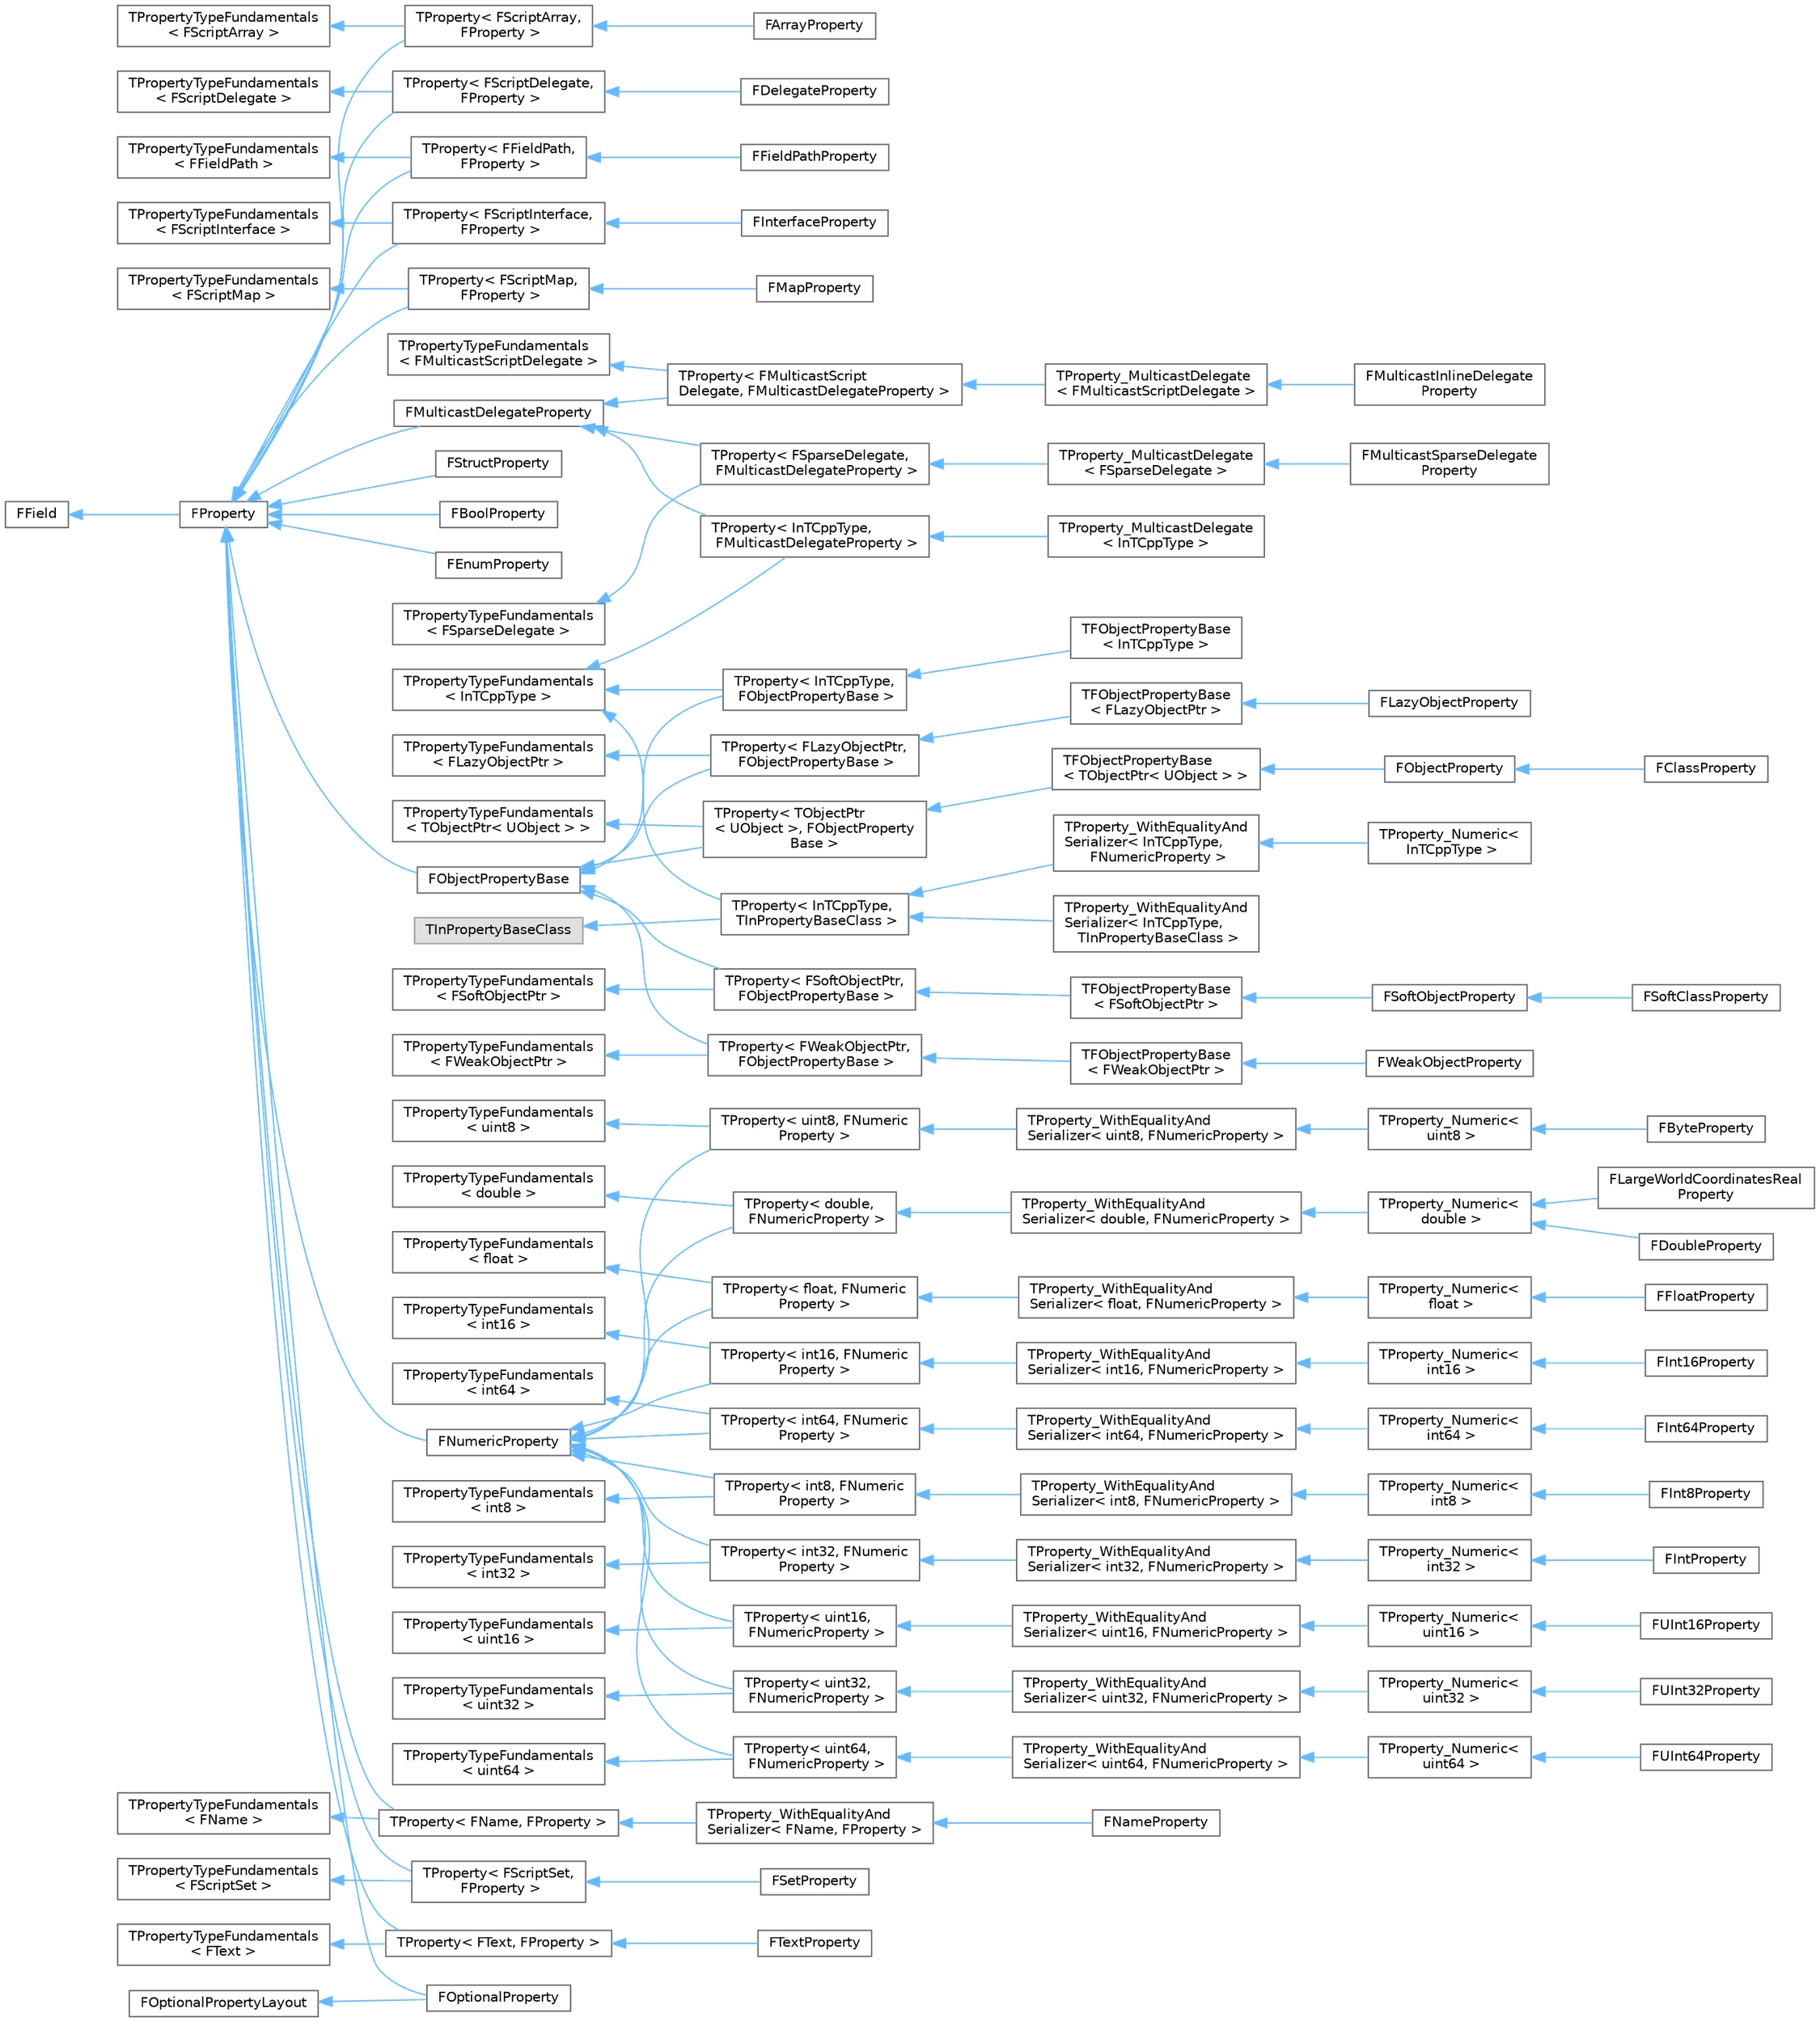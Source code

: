 digraph "Graphical Class Hierarchy"
{
 // INTERACTIVE_SVG=YES
 // LATEX_PDF_SIZE
  bgcolor="transparent";
  edge [fontname=Helvetica,fontsize=10,labelfontname=Helvetica,labelfontsize=10];
  node [fontname=Helvetica,fontsize=10,shape=box,height=0.2,width=0.4];
  rankdir="LR";
  Node0 [id="Node000000",label="FField",height=0.2,width=0.4,color="grey40", fillcolor="white", style="filled",URL="$d5/d7d/classFField.html",tooltip="Base class of reflection data objects."];
  Node0 -> Node1 [id="edge3778_Node000000_Node000001",dir="back",color="steelblue1",style="solid",tooltip=" "];
  Node1 [id="Node000001",label="FProperty",height=0.2,width=0.4,color="grey40", fillcolor="white", style="filled",URL="$d9/dbc/classFProperty.html",tooltip=" "];
  Node1 -> Node2 [id="edge3779_Node000001_Node000002",dir="back",color="steelblue1",style="solid",tooltip=" "];
  Node2 [id="Node000002",label="TProperty\< FScriptArray,\l FProperty \>",height=0.2,width=0.4,color="grey40", fillcolor="white", style="filled",URL="$d1/dc3/classTProperty.html",tooltip=" "];
  Node2 -> Node3 [id="edge3780_Node000002_Node000003",dir="back",color="steelblue1",style="solid",tooltip=" "];
  Node3 [id="Node000003",label="FArrayProperty",height=0.2,width=0.4,color="grey40", fillcolor="white", style="filled",URL="$d9/d5d/classFArrayProperty.html",tooltip=" "];
  Node1 -> Node5 [id="edge3781_Node000001_Node000005",dir="back",color="steelblue1",style="solid",tooltip=" "];
  Node5 [id="Node000005",label="TProperty\< FScriptDelegate,\l FProperty \>",height=0.2,width=0.4,color="grey40", fillcolor="white", style="filled",URL="$d1/dc3/classTProperty.html",tooltip=" "];
  Node5 -> Node6 [id="edge3782_Node000005_Node000006",dir="back",color="steelblue1",style="solid",tooltip=" "];
  Node6 [id="Node000006",label="FDelegateProperty",height=0.2,width=0.4,color="grey40", fillcolor="white", style="filled",URL="$d5/d51/classFDelegateProperty.html",tooltip="Describes a pointer to a function bound to an Object."];
  Node1 -> Node8 [id="edge3783_Node000001_Node000008",dir="back",color="steelblue1",style="solid",tooltip=" "];
  Node8 [id="Node000008",label="TProperty\< FFieldPath,\l FProperty \>",height=0.2,width=0.4,color="grey40", fillcolor="white", style="filled",URL="$d1/dc3/classTProperty.html",tooltip=" "];
  Node8 -> Node9 [id="edge3784_Node000008_Node000009",dir="back",color="steelblue1",style="solid",tooltip=" "];
  Node9 [id="Node000009",label="FFieldPathProperty",height=0.2,width=0.4,color="grey40", fillcolor="white", style="filled",URL="$d5/d19/classFFieldPathProperty.html",tooltip=" "];
  Node1 -> Node11 [id="edge3785_Node000001_Node000011",dir="back",color="steelblue1",style="solid",tooltip=" "];
  Node11 [id="Node000011",label="TProperty\< FScriptInterface,\l FProperty \>",height=0.2,width=0.4,color="grey40", fillcolor="white", style="filled",URL="$d1/dc3/classTProperty.html",tooltip=" "];
  Node11 -> Node12 [id="edge3786_Node000011_Node000012",dir="back",color="steelblue1",style="solid",tooltip=" "];
  Node12 [id="Node000012",label="FInterfaceProperty",height=0.2,width=0.4,color="grey40", fillcolor="white", style="filled",URL="$d9/dd5/classFInterfaceProperty.html",tooltip="This variable type provides safe access to a native interface pointer."];
  Node1 -> Node14 [id="edge3787_Node000001_Node000014",dir="back",color="steelblue1",style="solid",tooltip=" "];
  Node14 [id="Node000014",label="TProperty\< FScriptMap,\l FProperty \>",height=0.2,width=0.4,color="grey40", fillcolor="white", style="filled",URL="$d1/dc3/classTProperty.html",tooltip=" "];
  Node14 -> Node15 [id="edge3788_Node000014_Node000015",dir="back",color="steelblue1",style="solid",tooltip=" "];
  Node15 [id="Node000015",label="FMapProperty",height=0.2,width=0.4,color="grey40", fillcolor="white", style="filled",URL="$d1/d91/classFMapProperty.html",tooltip=" "];
  Node1 -> Node17 [id="edge3789_Node000001_Node000017",dir="back",color="steelblue1",style="solid",tooltip=" "];
  Node17 [id="Node000017",label="TProperty\< FName, FProperty \>",height=0.2,width=0.4,color="grey40", fillcolor="white", style="filled",URL="$d1/dc3/classTProperty.html",tooltip=" "];
  Node17 -> Node18 [id="edge3790_Node000017_Node000018",dir="back",color="steelblue1",style="solid",tooltip=" "];
  Node18 [id="Node000018",label="TProperty_WithEqualityAnd\lSerializer\< FName, FProperty \>",height=0.2,width=0.4,color="grey40", fillcolor="white", style="filled",URL="$d5/d18/classTProperty__WithEqualityAndSerializer.html",tooltip=" "];
  Node18 -> Node19 [id="edge3791_Node000018_Node000019",dir="back",color="steelblue1",style="solid",tooltip=" "];
  Node19 [id="Node000019",label="FNameProperty",height=0.2,width=0.4,color="grey40", fillcolor="white", style="filled",URL="$d1/dc8/classFNameProperty.html",tooltip=" "];
  Node1 -> Node21 [id="edge3792_Node000001_Node000021",dir="back",color="steelblue1",style="solid",tooltip=" "];
  Node21 [id="Node000021",label="TProperty\< FScriptSet,\l FProperty \>",height=0.2,width=0.4,color="grey40", fillcolor="white", style="filled",URL="$d1/dc3/classTProperty.html",tooltip=" "];
  Node21 -> Node22 [id="edge3793_Node000021_Node000022",dir="back",color="steelblue1",style="solid",tooltip=" "];
  Node22 [id="Node000022",label="FSetProperty",height=0.2,width=0.4,color="grey40", fillcolor="white", style="filled",URL="$da/d7f/classFSetProperty.html",tooltip=" "];
  Node1 -> Node24 [id="edge3794_Node000001_Node000024",dir="back",color="steelblue1",style="solid",tooltip=" "];
  Node24 [id="Node000024",label="TProperty\< FText, FProperty \>",height=0.2,width=0.4,color="grey40", fillcolor="white", style="filled",URL="$d1/dc3/classTProperty.html",tooltip=" "];
  Node24 -> Node25 [id="edge3795_Node000024_Node000025",dir="back",color="steelblue1",style="solid",tooltip=" "];
  Node25 [id="Node000025",label="FTextProperty",height=0.2,width=0.4,color="grey40", fillcolor="white", style="filled",URL="$d6/dff/classFTextProperty.html",tooltip=" "];
  Node1 -> Node27 [id="edge3796_Node000001_Node000027",dir="back",color="steelblue1",style="solid",tooltip=" "];
  Node27 [id="Node000027",label="FBoolProperty",height=0.2,width=0.4,color="grey40", fillcolor="white", style="filled",URL="$de/d22/classFBoolProperty.html",tooltip=" "];
  Node1 -> Node28 [id="edge3797_Node000001_Node000028",dir="back",color="steelblue1",style="solid",tooltip=" "];
  Node28 [id="Node000028",label="FEnumProperty",height=0.2,width=0.4,color="grey40", fillcolor="white", style="filled",URL="$df/d2b/classFEnumProperty.html",tooltip=" "];
  Node1 -> Node29 [id="edge3798_Node000001_Node000029",dir="back",color="steelblue1",style="solid",tooltip=" "];
  Node29 [id="Node000029",label="FMulticastDelegateProperty",height=0.2,width=0.4,color="grey40", fillcolor="white", style="filled",URL="$d2/d2b/classFMulticastDelegateProperty.html",tooltip="Describes a list of functions bound to an Object."];
  Node29 -> Node30 [id="edge3799_Node000029_Node000030",dir="back",color="steelblue1",style="solid",tooltip=" "];
  Node30 [id="Node000030",label="TProperty\< InTCppType,\l FMulticastDelegateProperty \>",height=0.2,width=0.4,color="grey40", fillcolor="white", style="filled",URL="$d1/dc3/classTProperty.html",tooltip=" "];
  Node30 -> Node31 [id="edge3800_Node000030_Node000031",dir="back",color="steelblue1",style="solid",tooltip=" "];
  Node31 [id="Node000031",label="TProperty_MulticastDelegate\l\< InTCppType \>",height=0.2,width=0.4,color="grey40", fillcolor="white", style="filled",URL="$dd/dce/classTProperty__MulticastDelegate.html",tooltip=" "];
  Node29 -> Node59 [id="edge3801_Node000029_Node000059",dir="back",color="steelblue1",style="solid",tooltip=" "];
  Node59 [id="Node000059",label="TProperty\< FMulticastScript\lDelegate, FMulticastDelegateProperty \>",height=0.2,width=0.4,color="grey40", fillcolor="white", style="filled",URL="$d1/dc3/classTProperty.html",tooltip=" "];
  Node59 -> Node60 [id="edge3802_Node000059_Node000060",dir="back",color="steelblue1",style="solid",tooltip=" "];
  Node60 [id="Node000060",label="TProperty_MulticastDelegate\l\< FMulticastScriptDelegate \>",height=0.2,width=0.4,color="grey40", fillcolor="white", style="filled",URL="$dd/dce/classTProperty__MulticastDelegate.html",tooltip=" "];
  Node60 -> Node61 [id="edge3803_Node000060_Node000061",dir="back",color="steelblue1",style="solid",tooltip=" "];
  Node61 [id="Node000061",label="FMulticastInlineDelegate\lProperty",height=0.2,width=0.4,color="grey40", fillcolor="white", style="filled",URL="$dc/da7/classFMulticastInlineDelegateProperty.html",tooltip=" "];
  Node29 -> Node63 [id="edge3804_Node000029_Node000063",dir="back",color="steelblue1",style="solid",tooltip=" "];
  Node63 [id="Node000063",label="TProperty\< FSparseDelegate,\l FMulticastDelegateProperty \>",height=0.2,width=0.4,color="grey40", fillcolor="white", style="filled",URL="$d1/dc3/classTProperty.html",tooltip=" "];
  Node63 -> Node64 [id="edge3805_Node000063_Node000064",dir="back",color="steelblue1",style="solid",tooltip=" "];
  Node64 [id="Node000064",label="TProperty_MulticastDelegate\l\< FSparseDelegate \>",height=0.2,width=0.4,color="grey40", fillcolor="white", style="filled",URL="$dd/dce/classTProperty__MulticastDelegate.html",tooltip=" "];
  Node64 -> Node65 [id="edge3806_Node000064_Node000065",dir="back",color="steelblue1",style="solid",tooltip=" "];
  Node65 [id="Node000065",label="FMulticastSparseDelegate\lProperty",height=0.2,width=0.4,color="grey40", fillcolor="white", style="filled",URL="$db/d30/classFMulticastSparseDelegateProperty.html",tooltip=" "];
  Node1 -> Node67 [id="edge3807_Node000001_Node000067",dir="back",color="steelblue1",style="solid",tooltip=" "];
  Node67 [id="Node000067",label="FNumericProperty",height=0.2,width=0.4,color="grey40", fillcolor="white", style="filled",URL="$d3/d7c/classFNumericProperty.html",tooltip=" "];
  Node67 -> Node68 [id="edge3808_Node000067_Node000068",dir="back",color="steelblue1",style="solid",tooltip=" "];
  Node68 [id="Node000068",label="TProperty\< uint8, FNumeric\lProperty \>",height=0.2,width=0.4,color="grey40", fillcolor="white", style="filled",URL="$d1/dc3/classTProperty.html",tooltip=" "];
  Node68 -> Node69 [id="edge3809_Node000068_Node000069",dir="back",color="steelblue1",style="solid",tooltip=" "];
  Node69 [id="Node000069",label="TProperty_WithEqualityAnd\lSerializer\< uint8, FNumericProperty \>",height=0.2,width=0.4,color="grey40", fillcolor="white", style="filled",URL="$d5/d18/classTProperty__WithEqualityAndSerializer.html",tooltip=" "];
  Node69 -> Node70 [id="edge3810_Node000069_Node000070",dir="back",color="steelblue1",style="solid",tooltip=" "];
  Node70 [id="Node000070",label="TProperty_Numeric\<\l uint8 \>",height=0.2,width=0.4,color="grey40", fillcolor="white", style="filled",URL="$dc/d30/classTProperty__Numeric.html",tooltip=" "];
  Node70 -> Node71 [id="edge3811_Node000070_Node000071",dir="back",color="steelblue1",style="solid",tooltip=" "];
  Node71 [id="Node000071",label="FByteProperty",height=0.2,width=0.4,color="grey40", fillcolor="white", style="filled",URL="$d0/d4d/classFByteProperty.html",tooltip=" "];
  Node67 -> Node73 [id="edge3812_Node000067_Node000073",dir="back",color="steelblue1",style="solid",tooltip=" "];
  Node73 [id="Node000073",label="TProperty\< double,\l FNumericProperty \>",height=0.2,width=0.4,color="grey40", fillcolor="white", style="filled",URL="$d1/dc3/classTProperty.html",tooltip=" "];
  Node73 -> Node74 [id="edge3813_Node000073_Node000074",dir="back",color="steelblue1",style="solid",tooltip=" "];
  Node74 [id="Node000074",label="TProperty_WithEqualityAnd\lSerializer\< double, FNumericProperty \>",height=0.2,width=0.4,color="grey40", fillcolor="white", style="filled",URL="$d5/d18/classTProperty__WithEqualityAndSerializer.html",tooltip=" "];
  Node74 -> Node75 [id="edge3814_Node000074_Node000075",dir="back",color="steelblue1",style="solid",tooltip=" "];
  Node75 [id="Node000075",label="TProperty_Numeric\<\l double \>",height=0.2,width=0.4,color="grey40", fillcolor="white", style="filled",URL="$dc/d30/classTProperty__Numeric.html",tooltip=" "];
  Node75 -> Node76 [id="edge3815_Node000075_Node000076",dir="back",color="steelblue1",style="solid",tooltip=" "];
  Node76 [id="Node000076",label="FDoubleProperty",height=0.2,width=0.4,color="grey40", fillcolor="white", style="filled",URL="$d7/d14/classFDoubleProperty.html",tooltip=" "];
  Node75 -> Node77 [id="edge3816_Node000075_Node000077",dir="back",color="steelblue1",style="solid",tooltip=" "];
  Node77 [id="Node000077",label="FLargeWorldCoordinatesReal\lProperty",height=0.2,width=0.4,color="grey40", fillcolor="white", style="filled",URL="$d8/d28/classFLargeWorldCoordinatesRealProperty.html",tooltip=" "];
  Node67 -> Node79 [id="edge3817_Node000067_Node000079",dir="back",color="steelblue1",style="solid",tooltip=" "];
  Node79 [id="Node000079",label="TProperty\< float, FNumeric\lProperty \>",height=0.2,width=0.4,color="grey40", fillcolor="white", style="filled",URL="$d1/dc3/classTProperty.html",tooltip=" "];
  Node79 -> Node80 [id="edge3818_Node000079_Node000080",dir="back",color="steelblue1",style="solid",tooltip=" "];
  Node80 [id="Node000080",label="TProperty_WithEqualityAnd\lSerializer\< float, FNumericProperty \>",height=0.2,width=0.4,color="grey40", fillcolor="white", style="filled",URL="$d5/d18/classTProperty__WithEqualityAndSerializer.html",tooltip=" "];
  Node80 -> Node81 [id="edge3819_Node000080_Node000081",dir="back",color="steelblue1",style="solid",tooltip=" "];
  Node81 [id="Node000081",label="TProperty_Numeric\<\l float \>",height=0.2,width=0.4,color="grey40", fillcolor="white", style="filled",URL="$dc/d30/classTProperty__Numeric.html",tooltip=" "];
  Node81 -> Node82 [id="edge3820_Node000081_Node000082",dir="back",color="steelblue1",style="solid",tooltip=" "];
  Node82 [id="Node000082",label="FFloatProperty",height=0.2,width=0.4,color="grey40", fillcolor="white", style="filled",URL="$d9/df7/classFFloatProperty.html",tooltip=" "];
  Node67 -> Node84 [id="edge3821_Node000067_Node000084",dir="back",color="steelblue1",style="solid",tooltip=" "];
  Node84 [id="Node000084",label="TProperty\< int16, FNumeric\lProperty \>",height=0.2,width=0.4,color="grey40", fillcolor="white", style="filled",URL="$d1/dc3/classTProperty.html",tooltip=" "];
  Node84 -> Node85 [id="edge3822_Node000084_Node000085",dir="back",color="steelblue1",style="solid",tooltip=" "];
  Node85 [id="Node000085",label="TProperty_WithEqualityAnd\lSerializer\< int16, FNumericProperty \>",height=0.2,width=0.4,color="grey40", fillcolor="white", style="filled",URL="$d5/d18/classTProperty__WithEqualityAndSerializer.html",tooltip=" "];
  Node85 -> Node86 [id="edge3823_Node000085_Node000086",dir="back",color="steelblue1",style="solid",tooltip=" "];
  Node86 [id="Node000086",label="TProperty_Numeric\<\l int16 \>",height=0.2,width=0.4,color="grey40", fillcolor="white", style="filled",URL="$dc/d30/classTProperty__Numeric.html",tooltip=" "];
  Node86 -> Node87 [id="edge3824_Node000086_Node000087",dir="back",color="steelblue1",style="solid",tooltip=" "];
  Node87 [id="Node000087",label="FInt16Property",height=0.2,width=0.4,color="grey40", fillcolor="white", style="filled",URL="$d9/da8/classFInt16Property.html",tooltip=" "];
  Node67 -> Node89 [id="edge3825_Node000067_Node000089",dir="back",color="steelblue1",style="solid",tooltip=" "];
  Node89 [id="Node000089",label="TProperty\< int64, FNumeric\lProperty \>",height=0.2,width=0.4,color="grey40", fillcolor="white", style="filled",URL="$d1/dc3/classTProperty.html",tooltip=" "];
  Node89 -> Node90 [id="edge3826_Node000089_Node000090",dir="back",color="steelblue1",style="solid",tooltip=" "];
  Node90 [id="Node000090",label="TProperty_WithEqualityAnd\lSerializer\< int64, FNumericProperty \>",height=0.2,width=0.4,color="grey40", fillcolor="white", style="filled",URL="$d5/d18/classTProperty__WithEqualityAndSerializer.html",tooltip=" "];
  Node90 -> Node91 [id="edge3827_Node000090_Node000091",dir="back",color="steelblue1",style="solid",tooltip=" "];
  Node91 [id="Node000091",label="TProperty_Numeric\<\l int64 \>",height=0.2,width=0.4,color="grey40", fillcolor="white", style="filled",URL="$dc/d30/classTProperty__Numeric.html",tooltip=" "];
  Node91 -> Node92 [id="edge3828_Node000091_Node000092",dir="back",color="steelblue1",style="solid",tooltip=" "];
  Node92 [id="Node000092",label="FInt64Property",height=0.2,width=0.4,color="grey40", fillcolor="white", style="filled",URL="$d6/df7/classFInt64Property.html",tooltip=" "];
  Node67 -> Node94 [id="edge3829_Node000067_Node000094",dir="back",color="steelblue1",style="solid",tooltip=" "];
  Node94 [id="Node000094",label="TProperty\< int8, FNumeric\lProperty \>",height=0.2,width=0.4,color="grey40", fillcolor="white", style="filled",URL="$d1/dc3/classTProperty.html",tooltip=" "];
  Node94 -> Node95 [id="edge3830_Node000094_Node000095",dir="back",color="steelblue1",style="solid",tooltip=" "];
  Node95 [id="Node000095",label="TProperty_WithEqualityAnd\lSerializer\< int8, FNumericProperty \>",height=0.2,width=0.4,color="grey40", fillcolor="white", style="filled",URL="$d5/d18/classTProperty__WithEqualityAndSerializer.html",tooltip=" "];
  Node95 -> Node96 [id="edge3831_Node000095_Node000096",dir="back",color="steelblue1",style="solid",tooltip=" "];
  Node96 [id="Node000096",label="TProperty_Numeric\<\l int8 \>",height=0.2,width=0.4,color="grey40", fillcolor="white", style="filled",URL="$dc/d30/classTProperty__Numeric.html",tooltip=" "];
  Node96 -> Node97 [id="edge3832_Node000096_Node000097",dir="back",color="steelblue1",style="solid",tooltip=" "];
  Node97 [id="Node000097",label="FInt8Property",height=0.2,width=0.4,color="grey40", fillcolor="white", style="filled",URL="$d4/dea/classFInt8Property.html",tooltip=" "];
  Node67 -> Node99 [id="edge3833_Node000067_Node000099",dir="back",color="steelblue1",style="solid",tooltip=" "];
  Node99 [id="Node000099",label="TProperty\< int32, FNumeric\lProperty \>",height=0.2,width=0.4,color="grey40", fillcolor="white", style="filled",URL="$d1/dc3/classTProperty.html",tooltip=" "];
  Node99 -> Node100 [id="edge3834_Node000099_Node000100",dir="back",color="steelblue1",style="solid",tooltip=" "];
  Node100 [id="Node000100",label="TProperty_WithEqualityAnd\lSerializer\< int32, FNumericProperty \>",height=0.2,width=0.4,color="grey40", fillcolor="white", style="filled",URL="$d5/d18/classTProperty__WithEqualityAndSerializer.html",tooltip=" "];
  Node100 -> Node101 [id="edge3835_Node000100_Node000101",dir="back",color="steelblue1",style="solid",tooltip=" "];
  Node101 [id="Node000101",label="TProperty_Numeric\<\l int32 \>",height=0.2,width=0.4,color="grey40", fillcolor="white", style="filled",URL="$dc/d30/classTProperty__Numeric.html",tooltip=" "];
  Node101 -> Node102 [id="edge3836_Node000101_Node000102",dir="back",color="steelblue1",style="solid",tooltip=" "];
  Node102 [id="Node000102",label="FIntProperty",height=0.2,width=0.4,color="grey40", fillcolor="white", style="filled",URL="$d3/dbc/classFIntProperty.html",tooltip=" "];
  Node67 -> Node104 [id="edge3837_Node000067_Node000104",dir="back",color="steelblue1",style="solid",tooltip=" "];
  Node104 [id="Node000104",label="TProperty\< uint16,\l FNumericProperty \>",height=0.2,width=0.4,color="grey40", fillcolor="white", style="filled",URL="$d1/dc3/classTProperty.html",tooltip=" "];
  Node104 -> Node105 [id="edge3838_Node000104_Node000105",dir="back",color="steelblue1",style="solid",tooltip=" "];
  Node105 [id="Node000105",label="TProperty_WithEqualityAnd\lSerializer\< uint16, FNumericProperty \>",height=0.2,width=0.4,color="grey40", fillcolor="white", style="filled",URL="$d5/d18/classTProperty__WithEqualityAndSerializer.html",tooltip=" "];
  Node105 -> Node106 [id="edge3839_Node000105_Node000106",dir="back",color="steelblue1",style="solid",tooltip=" "];
  Node106 [id="Node000106",label="TProperty_Numeric\<\l uint16 \>",height=0.2,width=0.4,color="grey40", fillcolor="white", style="filled",URL="$dc/d30/classTProperty__Numeric.html",tooltip=" "];
  Node106 -> Node107 [id="edge3840_Node000106_Node000107",dir="back",color="steelblue1",style="solid",tooltip=" "];
  Node107 [id="Node000107",label="FUInt16Property",height=0.2,width=0.4,color="grey40", fillcolor="white", style="filled",URL="$d3/d14/classFUInt16Property.html",tooltip=" "];
  Node67 -> Node109 [id="edge3841_Node000067_Node000109",dir="back",color="steelblue1",style="solid",tooltip=" "];
  Node109 [id="Node000109",label="TProperty\< uint32,\l FNumericProperty \>",height=0.2,width=0.4,color="grey40", fillcolor="white", style="filled",URL="$d1/dc3/classTProperty.html",tooltip=" "];
  Node109 -> Node110 [id="edge3842_Node000109_Node000110",dir="back",color="steelblue1",style="solid",tooltip=" "];
  Node110 [id="Node000110",label="TProperty_WithEqualityAnd\lSerializer\< uint32, FNumericProperty \>",height=0.2,width=0.4,color="grey40", fillcolor="white", style="filled",URL="$d5/d18/classTProperty__WithEqualityAndSerializer.html",tooltip=" "];
  Node110 -> Node111 [id="edge3843_Node000110_Node000111",dir="back",color="steelblue1",style="solid",tooltip=" "];
  Node111 [id="Node000111",label="TProperty_Numeric\<\l uint32 \>",height=0.2,width=0.4,color="grey40", fillcolor="white", style="filled",URL="$dc/d30/classTProperty__Numeric.html",tooltip=" "];
  Node111 -> Node112 [id="edge3844_Node000111_Node000112",dir="back",color="steelblue1",style="solid",tooltip=" "];
  Node112 [id="Node000112",label="FUInt32Property",height=0.2,width=0.4,color="grey40", fillcolor="white", style="filled",URL="$d8/d10/classFUInt32Property.html",tooltip=" "];
  Node67 -> Node114 [id="edge3845_Node000067_Node000114",dir="back",color="steelblue1",style="solid",tooltip=" "];
  Node114 [id="Node000114",label="TProperty\< uint64,\l FNumericProperty \>",height=0.2,width=0.4,color="grey40", fillcolor="white", style="filled",URL="$d1/dc3/classTProperty.html",tooltip=" "];
  Node114 -> Node115 [id="edge3846_Node000114_Node000115",dir="back",color="steelblue1",style="solid",tooltip=" "];
  Node115 [id="Node000115",label="TProperty_WithEqualityAnd\lSerializer\< uint64, FNumericProperty \>",height=0.2,width=0.4,color="grey40", fillcolor="white", style="filled",URL="$d5/d18/classTProperty__WithEqualityAndSerializer.html",tooltip=" "];
  Node115 -> Node116 [id="edge3847_Node000115_Node000116",dir="back",color="steelblue1",style="solid",tooltip=" "];
  Node116 [id="Node000116",label="TProperty_Numeric\<\l uint64 \>",height=0.2,width=0.4,color="grey40", fillcolor="white", style="filled",URL="$dc/d30/classTProperty__Numeric.html",tooltip=" "];
  Node116 -> Node117 [id="edge3848_Node000116_Node000117",dir="back",color="steelblue1",style="solid",tooltip=" "];
  Node117 [id="Node000117",label="FUInt64Property",height=0.2,width=0.4,color="grey40", fillcolor="white", style="filled",URL="$df/d69/classFUInt64Property.html",tooltip=" "];
  Node1 -> Node35 [id="edge3849_Node000001_Node000035",dir="back",color="steelblue1",style="solid",tooltip=" "];
  Node35 [id="Node000035",label="FObjectPropertyBase",height=0.2,width=0.4,color="grey40", fillcolor="white", style="filled",URL="$d6/d97/classFObjectPropertyBase.html",tooltip=" "];
  Node35 -> Node33 [id="edge3850_Node000035_Node000033",dir="back",color="steelblue1",style="solid",tooltip=" "];
  Node33 [id="Node000033",label="TProperty\< InTCppType,\l FObjectPropertyBase \>",height=0.2,width=0.4,color="grey40", fillcolor="white", style="filled",URL="$d1/dc3/classTProperty.html",tooltip=" "];
  Node33 -> Node34 [id="edge3851_Node000033_Node000034",dir="back",color="steelblue1",style="solid",tooltip=" "];
  Node34 [id="Node000034",label="TFObjectPropertyBase\l\< InTCppType \>",height=0.2,width=0.4,color="grey40", fillcolor="white", style="filled",URL="$d3/d06/classTFObjectPropertyBase.html",tooltip=" "];
  Node35 -> Node36 [id="edge3852_Node000035_Node000036",dir="back",color="steelblue1",style="solid",tooltip=" "];
  Node36 [id="Node000036",label="TProperty\< FLazyObjectPtr,\l FObjectPropertyBase \>",height=0.2,width=0.4,color="grey40", fillcolor="white", style="filled",URL="$d1/dc3/classTProperty.html",tooltip=" "];
  Node36 -> Node37 [id="edge3853_Node000036_Node000037",dir="back",color="steelblue1",style="solid",tooltip=" "];
  Node37 [id="Node000037",label="TFObjectPropertyBase\l\< FLazyObjectPtr \>",height=0.2,width=0.4,color="grey40", fillcolor="white", style="filled",URL="$d3/d06/classTFObjectPropertyBase.html",tooltip=" "];
  Node37 -> Node38 [id="edge3854_Node000037_Node000038",dir="back",color="steelblue1",style="solid",tooltip=" "];
  Node38 [id="Node000038",label="FLazyObjectProperty",height=0.2,width=0.4,color="grey40", fillcolor="white", style="filled",URL="$d1/d5d/classFLazyObjectProperty.html",tooltip=" "];
  Node35 -> Node40 [id="edge3855_Node000035_Node000040",dir="back",color="steelblue1",style="solid",tooltip=" "];
  Node40 [id="Node000040",label="TProperty\< TObjectPtr\l\< UObject \>, FObjectProperty\lBase \>",height=0.2,width=0.4,color="grey40", fillcolor="white", style="filled",URL="$d1/dc3/classTProperty.html",tooltip=" "];
  Node40 -> Node41 [id="edge3856_Node000040_Node000041",dir="back",color="steelblue1",style="solid",tooltip=" "];
  Node41 [id="Node000041",label="TFObjectPropertyBase\l\< TObjectPtr\< UObject \> \>",height=0.2,width=0.4,color="grey40", fillcolor="white", style="filled",URL="$d3/d06/classTFObjectPropertyBase.html",tooltip=" "];
  Node41 -> Node42 [id="edge3857_Node000041_Node000042",dir="back",color="steelblue1",style="solid",tooltip=" "];
  Node42 [id="Node000042",label="FObjectProperty",height=0.2,width=0.4,color="grey40", fillcolor="white", style="filled",URL="$df/df7/classFObjectProperty.html",tooltip=" "];
  Node42 -> Node43 [id="edge3858_Node000042_Node000043",dir="back",color="steelblue1",style="solid",tooltip=" "];
  Node43 [id="Node000043",label="FClassProperty",height=0.2,width=0.4,color="grey40", fillcolor="white", style="filled",URL="$df/deb/classFClassProperty.html",tooltip=" "];
  Node35 -> Node45 [id="edge3859_Node000035_Node000045",dir="back",color="steelblue1",style="solid",tooltip=" "];
  Node45 [id="Node000045",label="TProperty\< FSoftObjectPtr,\l FObjectPropertyBase \>",height=0.2,width=0.4,color="grey40", fillcolor="white", style="filled",URL="$d1/dc3/classTProperty.html",tooltip=" "];
  Node45 -> Node46 [id="edge3860_Node000045_Node000046",dir="back",color="steelblue1",style="solid",tooltip=" "];
  Node46 [id="Node000046",label="TFObjectPropertyBase\l\< FSoftObjectPtr \>",height=0.2,width=0.4,color="grey40", fillcolor="white", style="filled",URL="$d3/d06/classTFObjectPropertyBase.html",tooltip=" "];
  Node46 -> Node47 [id="edge3861_Node000046_Node000047",dir="back",color="steelblue1",style="solid",tooltip=" "];
  Node47 [id="Node000047",label="FSoftObjectProperty",height=0.2,width=0.4,color="grey40", fillcolor="white", style="filled",URL="$d3/d6e/classFSoftObjectProperty.html",tooltip=" "];
  Node47 -> Node48 [id="edge3862_Node000047_Node000048",dir="back",color="steelblue1",style="solid",tooltip=" "];
  Node48 [id="Node000048",label="FSoftClassProperty",height=0.2,width=0.4,color="grey40", fillcolor="white", style="filled",URL="$d9/de3/classFSoftClassProperty.html",tooltip=" "];
  Node35 -> Node50 [id="edge3863_Node000035_Node000050",dir="back",color="steelblue1",style="solid",tooltip=" "];
  Node50 [id="Node000050",label="TProperty\< FWeakObjectPtr,\l FObjectPropertyBase \>",height=0.2,width=0.4,color="grey40", fillcolor="white", style="filled",URL="$d1/dc3/classTProperty.html",tooltip=" "];
  Node50 -> Node51 [id="edge3864_Node000050_Node000051",dir="back",color="steelblue1",style="solid",tooltip=" "];
  Node51 [id="Node000051",label="TFObjectPropertyBase\l\< FWeakObjectPtr \>",height=0.2,width=0.4,color="grey40", fillcolor="white", style="filled",URL="$d3/d06/classTFObjectPropertyBase.html",tooltip=" "];
  Node51 -> Node52 [id="edge3865_Node000051_Node000052",dir="back",color="steelblue1",style="solid",tooltip=" "];
  Node52 [id="Node000052",label="FWeakObjectProperty",height=0.2,width=0.4,color="grey40", fillcolor="white", style="filled",URL="$d2/d41/classFWeakObjectProperty.html",tooltip=" "];
  Node1 -> Node119 [id="edge3866_Node000001_Node000119",dir="back",color="steelblue1",style="solid",tooltip=" "];
  Node119 [id="Node000119",label="FOptionalProperty",height=0.2,width=0.4,color="grey40", fillcolor="white", style="filled",URL="$de/dac/classFOptionalProperty.html",tooltip=" "];
  Node1 -> Node121 [id="edge3867_Node000001_Node000121",dir="back",color="steelblue1",style="solid",tooltip=" "];
  Node121 [id="Node000121",label="FStructProperty",height=0.2,width=0.4,color="grey40", fillcolor="white", style="filled",URL="$d1/dd6/classFStructProperty.html",tooltip=" "];
  Node120 [id="Node000120",label="FOptionalPropertyLayout",height=0.2,width=0.4,color="grey40", fillcolor="white", style="filled",URL="$dc/d7c/structFOptionalPropertyLayout.html",tooltip=" "];
  Node120 -> Node119 [id="edge3868_Node000120_Node000119",dir="back",color="steelblue1",style="solid",tooltip=" "];
  Node58 [id="Node000058",label="TInPropertyBaseClass",height=0.2,width=0.4,color="grey60", fillcolor="#E0E0E0", style="filled",tooltip=" "];
  Node58 -> Node54 [id="edge3869_Node000058_Node000054",dir="back",color="steelblue1",style="solid",tooltip=" "];
  Node54 [id="Node000054",label="TProperty\< InTCppType,\l TInPropertyBaseClass \>",height=0.2,width=0.4,color="grey40", fillcolor="white", style="filled",URL="$d1/dc3/classTProperty.html",tooltip=" "];
  Node54 -> Node55 [id="edge3870_Node000054_Node000055",dir="back",color="steelblue1",style="solid",tooltip=" "];
  Node55 [id="Node000055",label="TProperty_WithEqualityAnd\lSerializer\< InTCppType,\l FNumericProperty \>",height=0.2,width=0.4,color="grey40", fillcolor="white", style="filled",URL="$d5/d18/classTProperty__WithEqualityAndSerializer.html",tooltip=" "];
  Node55 -> Node56 [id="edge3871_Node000055_Node000056",dir="back",color="steelblue1",style="solid",tooltip=" "];
  Node56 [id="Node000056",label="TProperty_Numeric\<\l InTCppType \>",height=0.2,width=0.4,color="grey40", fillcolor="white", style="filled",URL="$dc/d30/classTProperty__Numeric.html",tooltip=" "];
  Node54 -> Node57 [id="edge3872_Node000054_Node000057",dir="back",color="steelblue1",style="solid",tooltip=" "];
  Node57 [id="Node000057",label="TProperty_WithEqualityAnd\lSerializer\< InTCppType,\l TInPropertyBaseClass \>",height=0.2,width=0.4,color="grey40", fillcolor="white", style="filled",URL="$d5/d18/classTProperty__WithEqualityAndSerializer.html",tooltip=" "];
  Node32 [id="Node000032",label="TPropertyTypeFundamentals\l\< InTCppType \>",height=0.2,width=0.4,color="grey40", fillcolor="white", style="filled",URL="$dd/db1/classTPropertyTypeFundamentals.html",tooltip=" "];
  Node32 -> Node33 [id="edge3873_Node000032_Node000033",dir="back",color="steelblue1",style="solid",tooltip=" "];
  Node32 -> Node30 [id="edge3874_Node000032_Node000030",dir="back",color="steelblue1",style="solid",tooltip=" "];
  Node32 -> Node54 [id="edge3875_Node000032_Node000054",dir="back",color="steelblue1",style="solid",tooltip=" "];
  Node78 [id="Node000078",label="TPropertyTypeFundamentals\l\< double \>",height=0.2,width=0.4,color="grey40", fillcolor="white", style="filled",URL="$dd/db1/classTPropertyTypeFundamentals.html",tooltip=" "];
  Node78 -> Node73 [id="edge3876_Node000078_Node000073",dir="back",color="steelblue1",style="solid",tooltip=" "];
  Node10 [id="Node000010",label="TPropertyTypeFundamentals\l\< FFieldPath \>",height=0.2,width=0.4,color="grey40", fillcolor="white", style="filled",URL="$dd/db1/classTPropertyTypeFundamentals.html",tooltip=" "];
  Node10 -> Node8 [id="edge3877_Node000010_Node000008",dir="back",color="steelblue1",style="solid",tooltip=" "];
  Node39 [id="Node000039",label="TPropertyTypeFundamentals\l\< FLazyObjectPtr \>",height=0.2,width=0.4,color="grey40", fillcolor="white", style="filled",URL="$dd/db1/classTPropertyTypeFundamentals.html",tooltip=" "];
  Node39 -> Node36 [id="edge3878_Node000039_Node000036",dir="back",color="steelblue1",style="solid",tooltip=" "];
  Node83 [id="Node000083",label="TPropertyTypeFundamentals\l\< float \>",height=0.2,width=0.4,color="grey40", fillcolor="white", style="filled",URL="$dd/db1/classTPropertyTypeFundamentals.html",tooltip=" "];
  Node83 -> Node79 [id="edge3879_Node000083_Node000079",dir="back",color="steelblue1",style="solid",tooltip=" "];
  Node62 [id="Node000062",label="TPropertyTypeFundamentals\l\< FMulticastScriptDelegate \>",height=0.2,width=0.4,color="grey40", fillcolor="white", style="filled",URL="$dd/db1/classTPropertyTypeFundamentals.html",tooltip=" "];
  Node62 -> Node59 [id="edge3880_Node000062_Node000059",dir="back",color="steelblue1",style="solid",tooltip=" "];
  Node20 [id="Node000020",label="TPropertyTypeFundamentals\l\< FName \>",height=0.2,width=0.4,color="grey40", fillcolor="white", style="filled",URL="$dd/db1/classTPropertyTypeFundamentals.html",tooltip=" "];
  Node20 -> Node17 [id="edge3881_Node000020_Node000017",dir="back",color="steelblue1",style="solid",tooltip=" "];
  Node4 [id="Node000004",label="TPropertyTypeFundamentals\l\< FScriptArray \>",height=0.2,width=0.4,color="grey40", fillcolor="white", style="filled",URL="$dd/db1/classTPropertyTypeFundamentals.html",tooltip=" "];
  Node4 -> Node2 [id="edge3882_Node000004_Node000002",dir="back",color="steelblue1",style="solid",tooltip=" "];
  Node7 [id="Node000007",label="TPropertyTypeFundamentals\l\< FScriptDelegate \>",height=0.2,width=0.4,color="grey40", fillcolor="white", style="filled",URL="$dd/db1/classTPropertyTypeFundamentals.html",tooltip=" "];
  Node7 -> Node5 [id="edge3883_Node000007_Node000005",dir="back",color="steelblue1",style="solid",tooltip=" "];
  Node13 [id="Node000013",label="TPropertyTypeFundamentals\l\< FScriptInterface \>",height=0.2,width=0.4,color="grey40", fillcolor="white", style="filled",URL="$dd/db1/classTPropertyTypeFundamentals.html",tooltip=" "];
  Node13 -> Node11 [id="edge3884_Node000013_Node000011",dir="back",color="steelblue1",style="solid",tooltip=" "];
  Node16 [id="Node000016",label="TPropertyTypeFundamentals\l\< FScriptMap \>",height=0.2,width=0.4,color="grey40", fillcolor="white", style="filled",URL="$dd/db1/classTPropertyTypeFundamentals.html",tooltip=" "];
  Node16 -> Node14 [id="edge3885_Node000016_Node000014",dir="back",color="steelblue1",style="solid",tooltip=" "];
  Node23 [id="Node000023",label="TPropertyTypeFundamentals\l\< FScriptSet \>",height=0.2,width=0.4,color="grey40", fillcolor="white", style="filled",URL="$dd/db1/classTPropertyTypeFundamentals.html",tooltip=" "];
  Node23 -> Node21 [id="edge3886_Node000023_Node000021",dir="back",color="steelblue1",style="solid",tooltip=" "];
  Node49 [id="Node000049",label="TPropertyTypeFundamentals\l\< FSoftObjectPtr \>",height=0.2,width=0.4,color="grey40", fillcolor="white", style="filled",URL="$dd/db1/classTPropertyTypeFundamentals.html",tooltip=" "];
  Node49 -> Node45 [id="edge3887_Node000049_Node000045",dir="back",color="steelblue1",style="solid",tooltip=" "];
  Node66 [id="Node000066",label="TPropertyTypeFundamentals\l\< FSparseDelegate \>",height=0.2,width=0.4,color="grey40", fillcolor="white", style="filled",URL="$dd/db1/classTPropertyTypeFundamentals.html",tooltip=" "];
  Node66 -> Node63 [id="edge3888_Node000066_Node000063",dir="back",color="steelblue1",style="solid",tooltip=" "];
  Node26 [id="Node000026",label="TPropertyTypeFundamentals\l\< FText \>",height=0.2,width=0.4,color="grey40", fillcolor="white", style="filled",URL="$dd/db1/classTPropertyTypeFundamentals.html",tooltip=" "];
  Node26 -> Node24 [id="edge3889_Node000026_Node000024",dir="back",color="steelblue1",style="solid",tooltip=" "];
  Node53 [id="Node000053",label="TPropertyTypeFundamentals\l\< FWeakObjectPtr \>",height=0.2,width=0.4,color="grey40", fillcolor="white", style="filled",URL="$dd/db1/classTPropertyTypeFundamentals.html",tooltip=" "];
  Node53 -> Node50 [id="edge3890_Node000053_Node000050",dir="back",color="steelblue1",style="solid",tooltip=" "];
  Node88 [id="Node000088",label="TPropertyTypeFundamentals\l\< int16 \>",height=0.2,width=0.4,color="grey40", fillcolor="white", style="filled",URL="$dd/db1/classTPropertyTypeFundamentals.html",tooltip=" "];
  Node88 -> Node84 [id="edge3891_Node000088_Node000084",dir="back",color="steelblue1",style="solid",tooltip=" "];
  Node103 [id="Node000103",label="TPropertyTypeFundamentals\l\< int32 \>",height=0.2,width=0.4,color="grey40", fillcolor="white", style="filled",URL="$dd/db1/classTPropertyTypeFundamentals.html",tooltip=" "];
  Node103 -> Node99 [id="edge3892_Node000103_Node000099",dir="back",color="steelblue1",style="solid",tooltip=" "];
  Node93 [id="Node000093",label="TPropertyTypeFundamentals\l\< int64 \>",height=0.2,width=0.4,color="grey40", fillcolor="white", style="filled",URL="$dd/db1/classTPropertyTypeFundamentals.html",tooltip=" "];
  Node93 -> Node89 [id="edge3893_Node000093_Node000089",dir="back",color="steelblue1",style="solid",tooltip=" "];
  Node98 [id="Node000098",label="TPropertyTypeFundamentals\l\< int8 \>",height=0.2,width=0.4,color="grey40", fillcolor="white", style="filled",URL="$dd/db1/classTPropertyTypeFundamentals.html",tooltip=" "];
  Node98 -> Node94 [id="edge3894_Node000098_Node000094",dir="back",color="steelblue1",style="solid",tooltip=" "];
  Node44 [id="Node000044",label="TPropertyTypeFundamentals\l\< TObjectPtr\< UObject \> \>",height=0.2,width=0.4,color="grey40", fillcolor="white", style="filled",URL="$dd/db1/classTPropertyTypeFundamentals.html",tooltip=" "];
  Node44 -> Node40 [id="edge3895_Node000044_Node000040",dir="back",color="steelblue1",style="solid",tooltip=" "];
  Node108 [id="Node000108",label="TPropertyTypeFundamentals\l\< uint16 \>",height=0.2,width=0.4,color="grey40", fillcolor="white", style="filled",URL="$dd/db1/classTPropertyTypeFundamentals.html",tooltip=" "];
  Node108 -> Node104 [id="edge3896_Node000108_Node000104",dir="back",color="steelblue1",style="solid",tooltip=" "];
  Node113 [id="Node000113",label="TPropertyTypeFundamentals\l\< uint32 \>",height=0.2,width=0.4,color="grey40", fillcolor="white", style="filled",URL="$dd/db1/classTPropertyTypeFundamentals.html",tooltip=" "];
  Node113 -> Node109 [id="edge3897_Node000113_Node000109",dir="back",color="steelblue1",style="solid",tooltip=" "];
  Node118 [id="Node000118",label="TPropertyTypeFundamentals\l\< uint64 \>",height=0.2,width=0.4,color="grey40", fillcolor="white", style="filled",URL="$dd/db1/classTPropertyTypeFundamentals.html",tooltip=" "];
  Node118 -> Node114 [id="edge3898_Node000118_Node000114",dir="back",color="steelblue1",style="solid",tooltip=" "];
  Node72 [id="Node000072",label="TPropertyTypeFundamentals\l\< uint8 \>",height=0.2,width=0.4,color="grey40", fillcolor="white", style="filled",URL="$dd/db1/classTPropertyTypeFundamentals.html",tooltip=" "];
  Node72 -> Node68 [id="edge3899_Node000072_Node000068",dir="back",color="steelblue1",style="solid",tooltip=" "];
}
